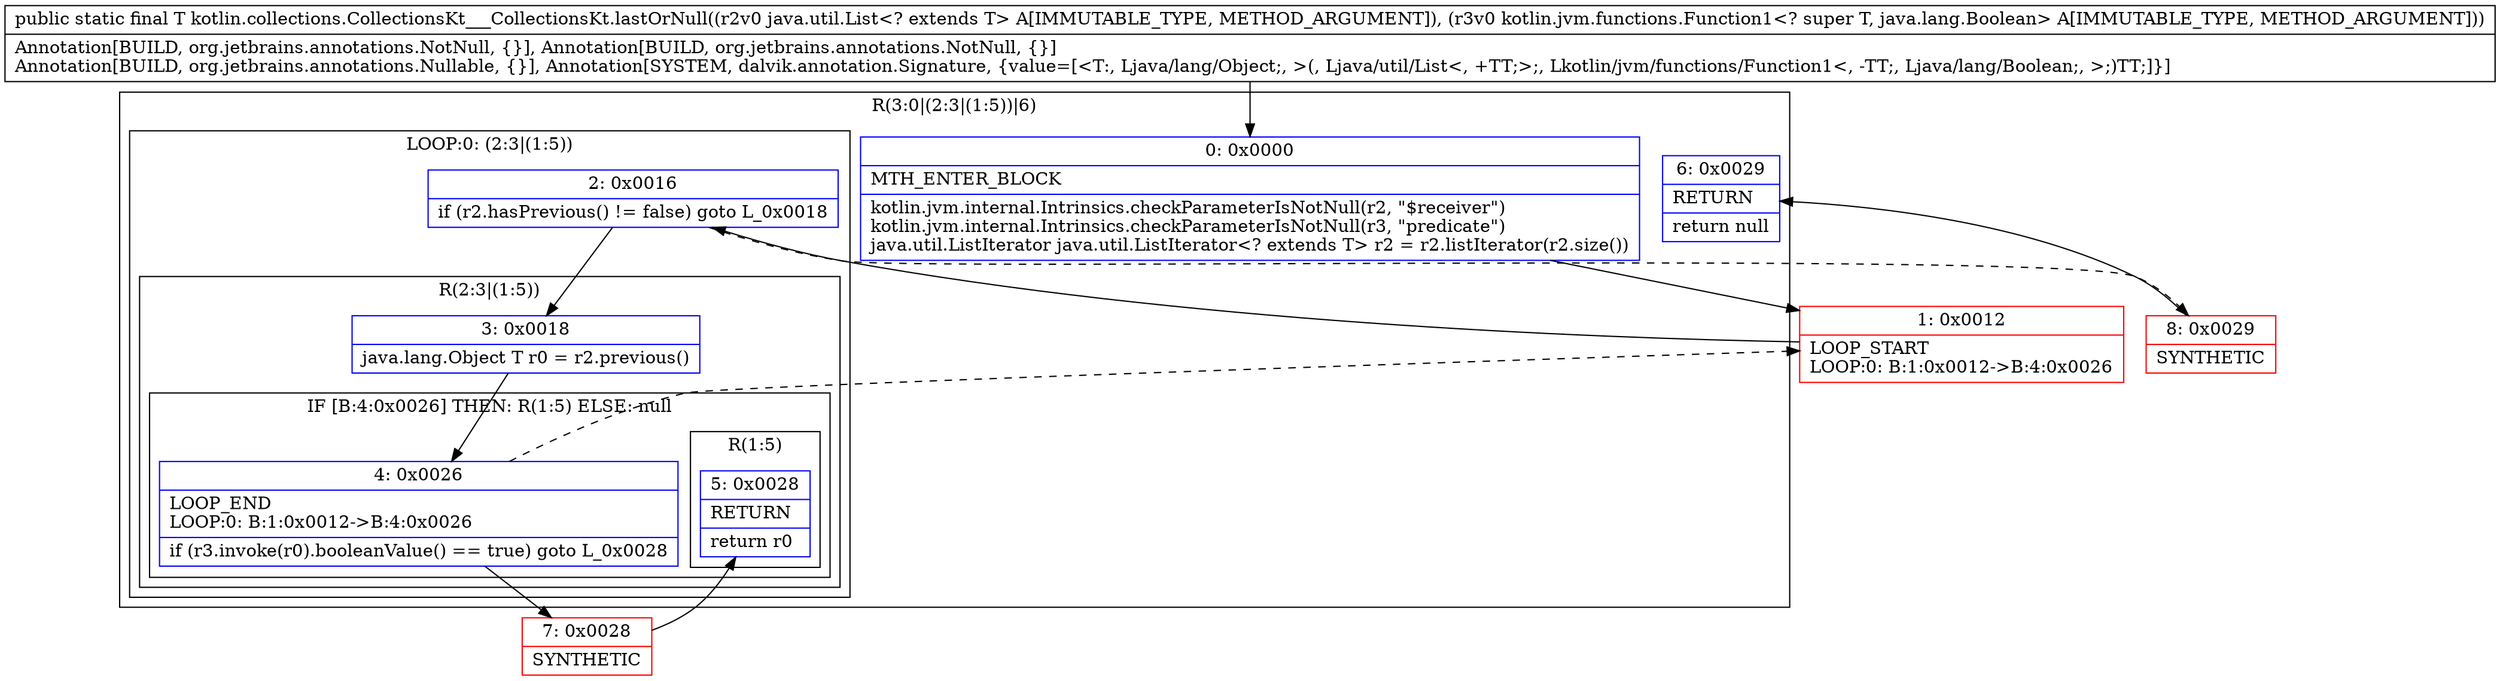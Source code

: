 digraph "CFG forkotlin.collections.CollectionsKt___CollectionsKt.lastOrNull(Ljava\/util\/List;Lkotlin\/jvm\/functions\/Function1;)Ljava\/lang\/Object;" {
subgraph cluster_Region_1858957872 {
label = "R(3:0|(2:3|(1:5))|6)";
node [shape=record,color=blue];
Node_0 [shape=record,label="{0\:\ 0x0000|MTH_ENTER_BLOCK\l|kotlin.jvm.internal.Intrinsics.checkParameterIsNotNull(r2, \"$receiver\")\lkotlin.jvm.internal.Intrinsics.checkParameterIsNotNull(r3, \"predicate\")\ljava.util.ListIterator java.util.ListIterator\<? extends T\> r2 = r2.listIterator(r2.size())\l}"];
subgraph cluster_LoopRegion_52008978 {
label = "LOOP:0: (2:3|(1:5))";
node [shape=record,color=blue];
Node_2 [shape=record,label="{2\:\ 0x0016|if (r2.hasPrevious() != false) goto L_0x0018\l}"];
subgraph cluster_Region_722465754 {
label = "R(2:3|(1:5))";
node [shape=record,color=blue];
Node_3 [shape=record,label="{3\:\ 0x0018|java.lang.Object T r0 = r2.previous()\l}"];
subgraph cluster_IfRegion_1003863502 {
label = "IF [B:4:0x0026] THEN: R(1:5) ELSE: null";
node [shape=record,color=blue];
Node_4 [shape=record,label="{4\:\ 0x0026|LOOP_END\lLOOP:0: B:1:0x0012\-\>B:4:0x0026\l|if (r3.invoke(r0).booleanValue() == true) goto L_0x0028\l}"];
subgraph cluster_Region_1040974966 {
label = "R(1:5)";
node [shape=record,color=blue];
Node_5 [shape=record,label="{5\:\ 0x0028|RETURN\l|return r0\l}"];
}
}
}
}
Node_6 [shape=record,label="{6\:\ 0x0029|RETURN\l|return null\l}"];
}
Node_1 [shape=record,color=red,label="{1\:\ 0x0012|LOOP_START\lLOOP:0: B:1:0x0012\-\>B:4:0x0026\l}"];
Node_7 [shape=record,color=red,label="{7\:\ 0x0028|SYNTHETIC\l}"];
Node_8 [shape=record,color=red,label="{8\:\ 0x0029|SYNTHETIC\l}"];
MethodNode[shape=record,label="{public static final T kotlin.collections.CollectionsKt___CollectionsKt.lastOrNull((r2v0 java.util.List\<? extends T\> A[IMMUTABLE_TYPE, METHOD_ARGUMENT]), (r3v0 kotlin.jvm.functions.Function1\<? super T, java.lang.Boolean\> A[IMMUTABLE_TYPE, METHOD_ARGUMENT]))  | Annotation[BUILD, org.jetbrains.annotations.NotNull, \{\}], Annotation[BUILD, org.jetbrains.annotations.NotNull, \{\}]\lAnnotation[BUILD, org.jetbrains.annotations.Nullable, \{\}], Annotation[SYSTEM, dalvik.annotation.Signature, \{value=[\<T:, Ljava\/lang\/Object;, \>(, Ljava\/util\/List\<, +TT;\>;, Lkotlin\/jvm\/functions\/Function1\<, \-TT;, Ljava\/lang\/Boolean;, \>;)TT;]\}]\l}"];
MethodNode -> Node_0;
Node_0 -> Node_1;
Node_2 -> Node_3;
Node_2 -> Node_8[style=dashed];
Node_3 -> Node_4;
Node_4 -> Node_1[style=dashed];
Node_4 -> Node_7;
Node_1 -> Node_2;
Node_7 -> Node_5;
Node_8 -> Node_6;
}

